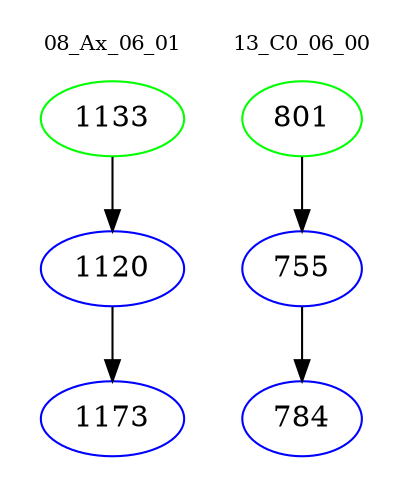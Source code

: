 digraph{
subgraph cluster_0 {
color = white
label = "08_Ax_06_01";
fontsize=10;
T0_1133 [label="1133", color="green"]
T0_1133 -> T0_1120 [color="black"]
T0_1120 [label="1120", color="blue"]
T0_1120 -> T0_1173 [color="black"]
T0_1173 [label="1173", color="blue"]
}
subgraph cluster_1 {
color = white
label = "13_C0_06_00";
fontsize=10;
T1_801 [label="801", color="green"]
T1_801 -> T1_755 [color="black"]
T1_755 [label="755", color="blue"]
T1_755 -> T1_784 [color="black"]
T1_784 [label="784", color="blue"]
}
}

